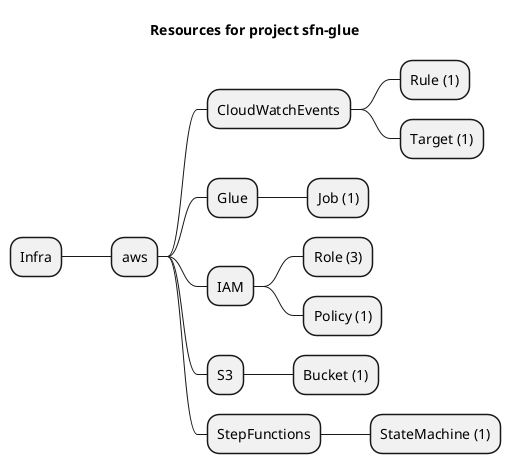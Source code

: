 @startmindmap
title Resources for project sfn-glue
skinparam monochrome true
+ Infra
++ aws
+++ CloudWatchEvents
++++ Rule (1)
++++ Target (1)
+++ Glue
++++ Job (1)
+++ IAM
++++ Role (3)
++++ Policy (1)
+++ S3
++++ Bucket (1)
+++ StepFunctions
++++ StateMachine (1)
@endmindmap